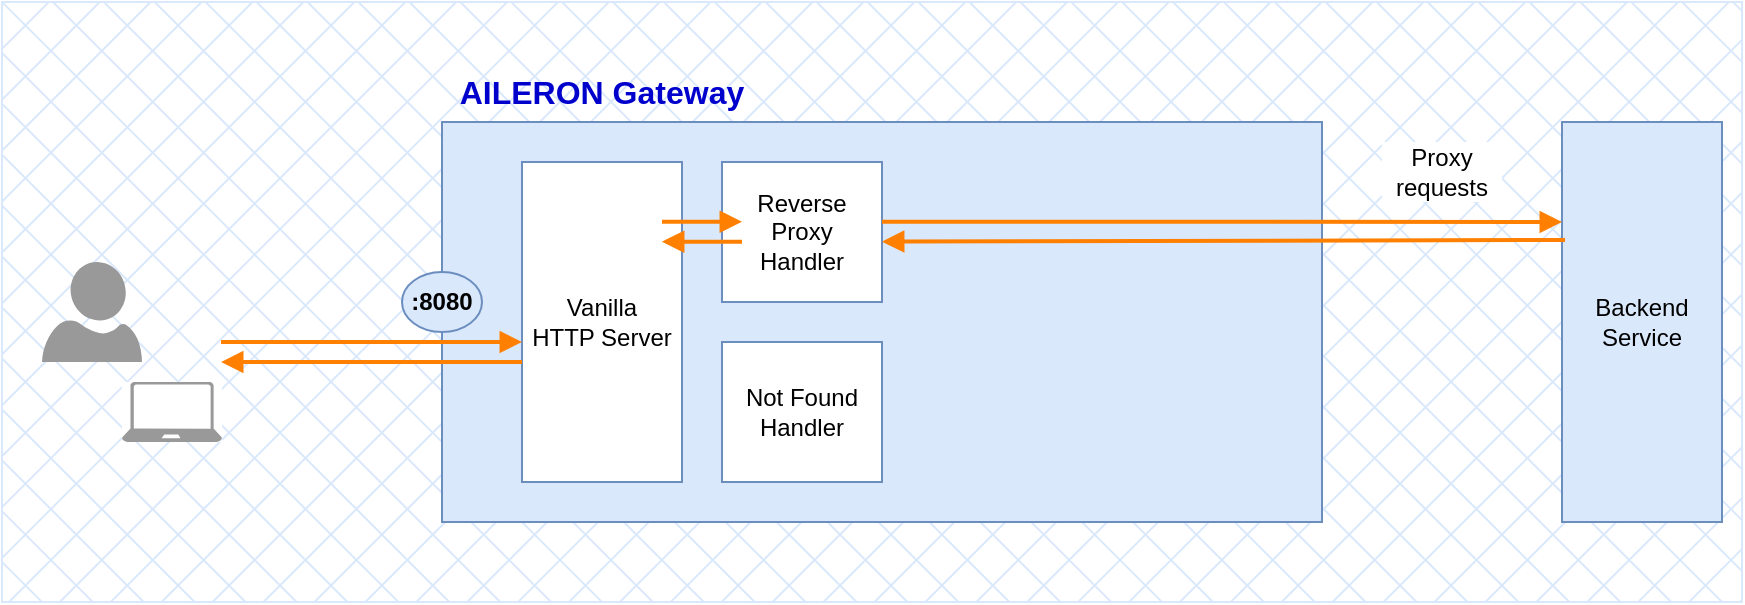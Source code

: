 <mxfile>
    <diagram id="nnIKsUl5nIgmIHjc0H7C" name="Page-1">
        <mxGraphModel dx="1082" dy="784" grid="1" gridSize="10" guides="1" tooltips="1" connect="1" arrows="1" fold="1" page="1" pageScale="1" pageWidth="900" pageHeight="1600" math="0" shadow="0">
            <root>
                <mxCell id="0"/>
                <mxCell id="1" parent="0"/>
                <mxCell id="12" value="" style="rounded=0;whiteSpace=wrap;html=1;fillColor=#dae8fc;strokeWidth=1;strokeColor=#DAE8FC;shadow=0;glass=0;fillStyle=cross-hatch;" parent="1" vertex="1">
                    <mxGeometry x="20" y="180" width="870" height="300" as="geometry"/>
                </mxCell>
                <mxCell id="2" value="" style="verticalLabelPosition=bottom;html=1;verticalAlign=top;align=center;strokeColor=none;fillColor=#999999;shape=mxgraph.azure.user;" parent="1" vertex="1">
                    <mxGeometry x="40" y="310" width="50" height="50" as="geometry"/>
                </mxCell>
                <mxCell id="5" value="" style="rounded=0;whiteSpace=wrap;html=1;fillColor=#dae8fc;strokeColor=#6c8ebf;" parent="1" vertex="1">
                    <mxGeometry x="240" y="240" width="440" height="200" as="geometry"/>
                </mxCell>
                <mxCell id="7" value="AILERON Gateway" style="text;html=1;align=center;verticalAlign=middle;whiteSpace=wrap;rounded=0;fontSize=16;fillColor=none;strokeColor=none;fontColor=#0000CC;fontStyle=1" parent="1" vertex="1">
                    <mxGeometry x="240" y="210" width="160" height="30" as="geometry"/>
                </mxCell>
                <mxCell id="8" value="&lt;div&gt;Vanilla&lt;/div&gt;HTTP Server" style="rounded=0;whiteSpace=wrap;html=1;fillColor=default;strokeColor=#6c8ebf;" parent="1" vertex="1">
                    <mxGeometry x="280" y="260" width="80" height="160" as="geometry"/>
                </mxCell>
                <mxCell id="9" value="Reverse&lt;div&gt;Proxy&lt;/div&gt;&lt;div&gt;Handler&lt;/div&gt;" style="rounded=0;whiteSpace=wrap;html=1;fillColor=default;strokeColor=#6c8ebf;" parent="1" vertex="1">
                    <mxGeometry x="380" y="260" width="80" height="70" as="geometry"/>
                </mxCell>
                <mxCell id="14" value="" style="group" parent="1" vertex="1" connectable="0">
                    <mxGeometry x="80" y="370" width="50" height="30" as="geometry"/>
                </mxCell>
                <mxCell id="13" value="" style="rounded=0;whiteSpace=wrap;html=1;strokeColor=none;" parent="14" vertex="1">
                    <mxGeometry width="50" height="30" as="geometry"/>
                </mxCell>
                <mxCell id="3" value="" style="verticalLabelPosition=bottom;html=1;verticalAlign=top;align=center;strokeColor=none;fillColor=#999999;shape=mxgraph.azure.laptop;pointerEvents=1;" parent="14" vertex="1">
                    <mxGeometry width="50" height="30" as="geometry"/>
                </mxCell>
                <mxCell id="15" value="" style="endArrow=block;html=1;endFill=1;exitX=0.138;exitY=0.567;exitDx=0;exitDy=0;exitPerimeter=0;entryX=0.006;entryY=0.56;entryDx=0;entryDy=0;entryPerimeter=0;fillColor=#ffcd28;gradientColor=#ffa500;strokeColor=#FF8000;strokeWidth=2;" parent="1" edge="1">
                    <mxGeometry width="50" height="50" relative="1" as="geometry">
                        <mxPoint x="129.52" y="350" as="sourcePoint"/>
                        <mxPoint x="280" y="350" as="targetPoint"/>
                    </mxGeometry>
                </mxCell>
                <mxCell id="16" value="" style="endArrow=block;html=1;endFill=1;exitX=0.138;exitY=0.567;exitDx=0;exitDy=0;exitPerimeter=0;entryX=0.006;entryY=0.56;entryDx=0;entryDy=0;entryPerimeter=0;fillColor=#ffcd28;gradientColor=#ffa500;strokeColor=#FF8000;strokeWidth=2;" parent="1" edge="1">
                    <mxGeometry width="50" height="50" relative="1" as="geometry">
                        <mxPoint x="280.0" y="360" as="sourcePoint"/>
                        <mxPoint x="129.52" y="360" as="targetPoint"/>
                    </mxGeometry>
                </mxCell>
                <mxCell id="17" value="" style="endArrow=block;html=1;endFill=1;entryX=0.006;entryY=0.56;entryDx=0;entryDy=0;entryPerimeter=0;fillColor=#ffcd28;gradientColor=#ffa500;strokeColor=#FF8000;strokeWidth=2;" parent="1" edge="1">
                    <mxGeometry width="50" height="50" relative="1" as="geometry">
                        <mxPoint x="390" y="299.83" as="sourcePoint"/>
                        <mxPoint x="350" y="299.83" as="targetPoint"/>
                    </mxGeometry>
                </mxCell>
                <mxCell id="18" value="" style="endArrow=block;html=1;endFill=1;exitX=0.138;exitY=0.567;exitDx=0;exitDy=0;exitPerimeter=0;fillColor=#ffcd28;gradientColor=#ffa500;strokeColor=#FF8000;strokeWidth=2;" parent="1" edge="1">
                    <mxGeometry width="50" height="50" relative="1" as="geometry">
                        <mxPoint x="350.0" y="289.83" as="sourcePoint"/>
                        <mxPoint x="390" y="289.83" as="targetPoint"/>
                    </mxGeometry>
                </mxCell>
                <mxCell id="19" value=":8080" style="ellipse;whiteSpace=wrap;html=1;fontStyle=1;fillColor=#dae8fc;strokeColor=#6c8ebf;" parent="1" vertex="1">
                    <mxGeometry x="220" y="315" width="40" height="30" as="geometry"/>
                </mxCell>
                <mxCell id="20" value="Backend&lt;div&gt;Service&lt;/div&gt;" style="rounded=0;whiteSpace=wrap;html=1;fillColor=#dae8fc;strokeColor=#6c8ebf;" vertex="1" parent="1">
                    <mxGeometry x="800" y="240" width="80" height="200" as="geometry"/>
                </mxCell>
                <mxCell id="21" value="Not Found&lt;div&gt;Handler&lt;/div&gt;" style="rounded=0;whiteSpace=wrap;html=1;fillColor=default;strokeColor=#6c8ebf;" vertex="1" parent="1">
                    <mxGeometry x="380" y="350" width="80" height="70" as="geometry"/>
                </mxCell>
                <mxCell id="22" value="" style="endArrow=block;html=1;endFill=1;exitX=0.138;exitY=0.567;exitDx=0;exitDy=0;exitPerimeter=0;entryX=0;entryY=0.25;entryDx=0;entryDy=0;fillColor=#ffcd28;gradientColor=#ffa500;strokeColor=#FF8000;strokeWidth=2;" edge="1" parent="1" target="20">
                    <mxGeometry width="50" height="50" relative="1" as="geometry">
                        <mxPoint x="460.0" y="289.83" as="sourcePoint"/>
                        <mxPoint x="610.48" y="289.83" as="targetPoint"/>
                    </mxGeometry>
                </mxCell>
                <mxCell id="23" value="" style="endArrow=block;html=1;endFill=1;exitX=0.019;exitY=0.295;exitDx=0;exitDy=0;exitPerimeter=0;entryX=0.006;entryY=0.56;entryDx=0;entryDy=0;entryPerimeter=0;fillColor=#ffcd28;gradientColor=#ffa500;strokeColor=#FF8000;strokeWidth=2;" edge="1" parent="1" source="20">
                    <mxGeometry width="50" height="50" relative="1" as="geometry">
                        <mxPoint x="610.48" y="299.83" as="sourcePoint"/>
                        <mxPoint x="460" y="299.83" as="targetPoint"/>
                    </mxGeometry>
                </mxCell>
                <mxCell id="24" value="Proxy&lt;div&gt;requests&lt;/div&gt;" style="text;html=1;align=center;verticalAlign=middle;whiteSpace=wrap;rounded=0;fillColor=default;" vertex="1" parent="1">
                    <mxGeometry x="710" y="250" width="60" height="30" as="geometry"/>
                </mxCell>
            </root>
        </mxGraphModel>
    </diagram>
</mxfile>